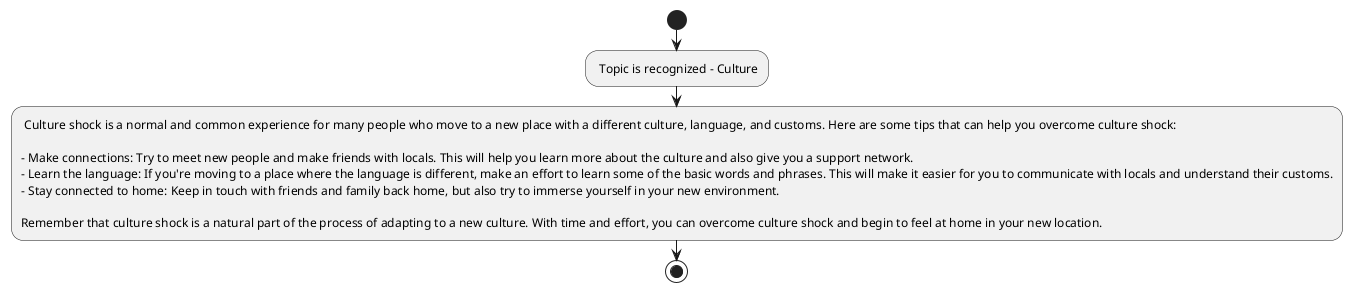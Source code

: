 @startuml
start
: Topic is recognized - Culture;
: Culture shock is a normal and common experience for many people who move to a new place with a different culture, language, and customs. Here are some tips that can help you overcome culture shock:

- Make connections: Try to meet new people and make friends with locals. This will help you learn more about the culture and also give you a support network.
- Learn the language: If you're moving to a place where the language is different, make an effort to learn some of the basic words and phrases. This will make it easier for you to communicate with locals and understand their customs.
- Stay connected to home: Keep in touch with friends and family back home, but also try to immerse yourself in your new environment.

Remember that culture shock is a natural part of the process of adapting to a new culture. With time and effort, you can overcome culture shock and begin to feel at home in your new location.;
stop
@enduml